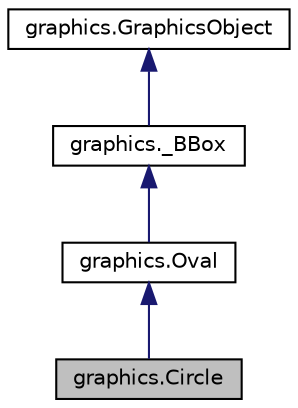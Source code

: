 digraph "graphics.Circle"
{
  edge [fontname="Helvetica",fontsize="10",labelfontname="Helvetica",labelfontsize="10"];
  node [fontname="Helvetica",fontsize="10",shape=record];
  Node1 [label="graphics.Circle",height=0.2,width=0.4,color="black", fillcolor="grey75", style="filled", fontcolor="black"];
  Node2 -> Node1 [dir="back",color="midnightblue",fontsize="10",style="solid",fontname="Helvetica"];
  Node2 [label="graphics.Oval",height=0.2,width=0.4,color="black", fillcolor="white", style="filled",URL="$classgraphics_1_1Oval.html"];
  Node3 -> Node2 [dir="back",color="midnightblue",fontsize="10",style="solid",fontname="Helvetica"];
  Node3 [label="graphics._BBox",height=0.2,width=0.4,color="black", fillcolor="white", style="filled",URL="$classgraphics_1_1__BBox.html"];
  Node4 -> Node3 [dir="back",color="midnightblue",fontsize="10",style="solid",fontname="Helvetica"];
  Node4 [label="graphics.GraphicsObject",height=0.2,width=0.4,color="black", fillcolor="white", style="filled",URL="$classgraphics_1_1GraphicsObject.html"];
}

